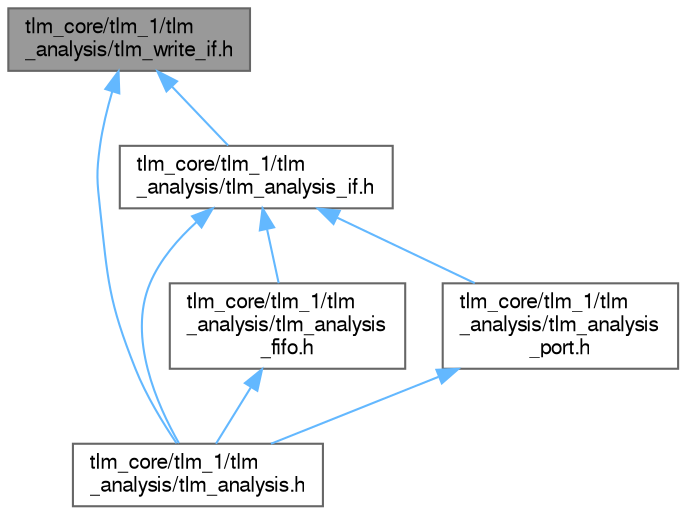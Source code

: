 digraph "tlm_core/tlm_1/tlm_analysis/tlm_write_if.h"
{
 // LATEX_PDF_SIZE
  bgcolor="transparent";
  edge [fontname=FreeSans,fontsize=10,labelfontname=FreeSans,labelfontsize=10];
  node [fontname=FreeSans,fontsize=10,shape=box,height=0.2,width=0.4];
  Node1 [id="Node000001",label="tlm_core/tlm_1/tlm\l_analysis/tlm_write_if.h",height=0.2,width=0.4,color="gray40", fillcolor="grey60", style="filled", fontcolor="black",tooltip=" "];
  Node1 -> Node2 [id="edge1_Node000001_Node000002",dir="back",color="steelblue1",style="solid",tooltip=" "];
  Node2 [id="Node000002",label="tlm_core/tlm_1/tlm\l_analysis/tlm_analysis.h",height=0.2,width=0.4,color="grey40", fillcolor="white", style="filled",URL="$a00107.html",tooltip=" "];
  Node1 -> Node3 [id="edge2_Node000001_Node000003",dir="back",color="steelblue1",style="solid",tooltip=" "];
  Node3 [id="Node000003",label="tlm_core/tlm_1/tlm\l_analysis/tlm_analysis_if.h",height=0.2,width=0.4,color="grey40", fillcolor="white", style="filled",URL="$a00104.html",tooltip=" "];
  Node3 -> Node2 [id="edge3_Node000003_Node000002",dir="back",color="steelblue1",style="solid",tooltip=" "];
  Node3 -> Node4 [id="edge4_Node000003_Node000004",dir="back",color="steelblue1",style="solid",tooltip=" "];
  Node4 [id="Node000004",label="tlm_core/tlm_1/tlm\l_analysis/tlm_analysis\l_fifo.h",height=0.2,width=0.4,color="grey40", fillcolor="white", style="filled",URL="$a00116.html",tooltip=" "];
  Node4 -> Node2 [id="edge5_Node000004_Node000002",dir="back",color="steelblue1",style="solid",tooltip=" "];
  Node3 -> Node5 [id="edge6_Node000003_Node000005",dir="back",color="steelblue1",style="solid",tooltip=" "];
  Node5 [id="Node000005",label="tlm_core/tlm_1/tlm\l_analysis/tlm_analysis\l_port.h",height=0.2,width=0.4,color="grey40", fillcolor="white", style="filled",URL="$a00119.html",tooltip=" "];
  Node5 -> Node2 [id="edge7_Node000005_Node000002",dir="back",color="steelblue1",style="solid",tooltip=" "];
}

